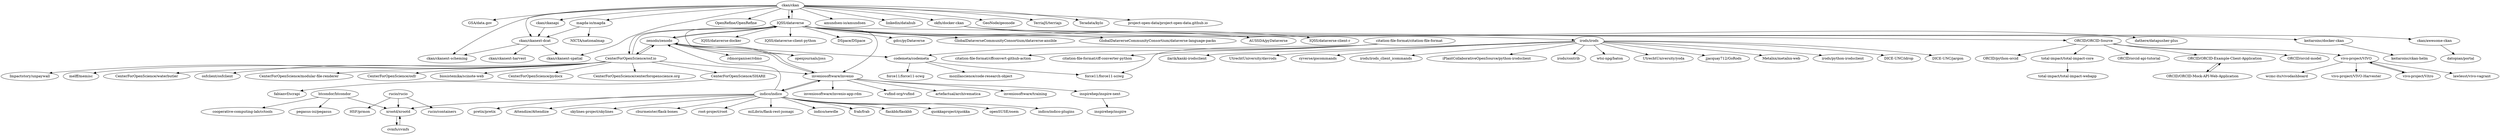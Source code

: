 digraph G {
"ckan/ckan" -> "GSA/data.gov" ["e"=1]
"ckan/ckan" -> "ckan/ckanext-dcat"
"ckan/ckan" -> "ckan/ckanapi"
"ckan/ckan" -> "magda-io/magda"
"ckan/ckan" -> "OpenRefine/OpenRefine" ["e"=1]
"ckan/ckan" -> "IQSS/dataverse"
"ckan/ckan" -> "amundsen-io/amundsen" ["e"=1]
"ckan/ckan" -> "linkedin/datahub" ["e"=1]
"ckan/ckan" -> "okfn/docker-ckan"
"ckan/ckan" -> "ckan/ckanext-scheming"
"ckan/ckan" -> "GeoNode/geonode" ["e"=1]
"ckan/ckan" -> "ckan/ckanext-spatial"
"ckan/ckan" -> "TerriaJS/terriajs" ["e"=1]
"ckan/ckan" -> "Teradata/kylo" ["e"=1]
"ckan/ckan" -> "project-open-data/project-open-data.github.io" ["e"=1]
"ORCID/ORCID-Source" -> "ORCID/orcid-model"
"ORCID/ORCID-Source" -> "ORCID/python-orcid"
"ORCID/ORCID-Source" -> "vivo-project/VIVO"
"ORCID/ORCID-Source" -> "total-impact/total-impact-core"
"ORCID/ORCID-Source" -> "ORCID/orcid-api-tutorial"
"ORCID/ORCID-Source" -> "ORCID/ORCID-Example-Client-Application"
"zenodo/zenodo" -> "inveniosoftware/invenio"
"zenodo/zenodo" -> "openjournals/joss" ["e"=1]
"zenodo/zenodo" -> "IQSS/dataverse"
"zenodo/zenodo" -> "CenterForOpenScience/osf.io"
"zenodo/zenodo" -> "codemeta/codemeta"
"zenodo/zenodo" -> "rdmorganiser/rdmo"
"indico/indico" -> "indico/newdle"
"indico/indico" -> "inveniosoftware/invenio"
"indico/indico" -> "frab/frab" ["e"=1]
"indico/indico" -> "flaskbb/flaskbb" ["e"=1]
"indico/indico" -> "quokkaproject/quokka" ["e"=1]
"indico/indico" -> "openSUSE/osem" ["e"=1]
"indico/indico" -> "indico/indico-plugins"
"indico/indico" -> "pretix/pretix" ["e"=1]
"indico/indico" -> "Attendize/Attendize" ["e"=1]
"indico/indico" -> "skylines-project/skylines" ["e"=1]
"indico/indico" -> "zenodo/zenodo"
"indico/indico" -> "cburmeister/flask-bones" ["e"=1]
"indico/indico" -> "xrootd/xrootd"
"indico/indico" -> "root-project/root" ["e"=1]
"indico/indico" -> "miLibris/flask-rest-jsonapi" ["e"=1]
"codemeta/codemeta" -> "force11/force11-sciwg"
"codemeta/codemeta" -> "mozillascience/code-research-object"
"codemeta/codemeta" -> "force11/force11-scwg"
"htcondor/htcondor" -> "cooperative-computing-lab/cctools"
"htcondor/htcondor" -> "xrootd/xrootd"
"htcondor/htcondor" -> "pegasus-isi/pegasus"
"IQSS/dataverse" -> "IQSS/dataverse-docker"
"IQSS/dataverse" -> "zenodo/zenodo"
"IQSS/dataverse" -> "CenterForOpenScience/osf.io"
"IQSS/dataverse" -> "ckan/ckan"
"IQSS/dataverse" -> "IQSS/dataverse-client-python"
"IQSS/dataverse" -> "inveniosoftware/invenio"
"IQSS/dataverse" -> "DSpace/DSpace" ["e"=1]
"IQSS/dataverse" -> "gdcc/pyDataverse"
"IQSS/dataverse" -> "openjournals/joss" ["e"=1]
"IQSS/dataverse" -> "GlobalDataverseCommunityConsortium/dataverse-ansible"
"IQSS/dataverse" -> "GlobalDataverseCommunityConsortium/dataverse-language-packs"
"IQSS/dataverse" -> "AUSSDA/pyDataverse"
"IQSS/dataverse" -> "IQSS/dataverse-client-r"
"IQSS/dataverse" -> "ORCID/ORCID-Source"
"IQSS/dataverse" -> "irods/irods"
"inveniosoftware/invenio" -> "zenodo/zenodo"
"inveniosoftware/invenio" -> "inveniosoftware/training"
"inveniosoftware/invenio" -> "inspirehep/inspire-next"
"inveniosoftware/invenio" -> "inveniosoftware/invenio-app-rdm"
"inveniosoftware/invenio" -> "vufind-org/vufind" ["e"=1]
"inveniosoftware/invenio" -> "artefactual/archivematica" ["e"=1]
"inveniosoftware/invenio" -> "indico/indico"
"CenterForOpenScience/osf.io" -> "CenterForOpenScience/SHARE"
"CenterForOpenScience/osf.io" -> "CenterForOpenScience/waterbutler"
"CenterForOpenScience/osf.io" -> "IQSS/dataverse"
"CenterForOpenScience/osf.io" -> "zenodo/zenodo"
"CenterForOpenScience/osf.io" -> "osfclient/osfclient"
"CenterForOpenScience/osf.io" -> "CenterForOpenScience/modular-file-renderer"
"CenterForOpenScience/osf.io" -> "CenterForOpenScience/osfr"
"CenterForOpenScience/osf.io" -> "biosistemika/scinote-web" ["e"=1]
"CenterForOpenScience/osf.io" -> "inveniosoftware/invenio"
"CenterForOpenScience/osf.io" -> "CenterForOpenScience/pydocx" ["e"=1]
"CenterForOpenScience/osf.io" -> "CenterForOpenScience/centerforopenscience.org"
"CenterForOpenScience/osf.io" -> "Impactstory/unpaywall" ["e"=1]
"CenterForOpenScience/osf.io" -> "melff/memisc"
"CenterForOpenScience/SHARE" -> "fabianvf/scrapi"
"irods/irods" -> "irods/python-irodsclient"
"irods/irods" -> "DICE-UNC/idrop"
"irods/irods" -> "DICE-UNC/jargon"
"irods/irods" -> "ilarik/kanki-irodsclient"
"irods/irods" -> "UtrechtUniversity/davrods"
"irods/irods" -> "cyverse/gocommands"
"irods/irods" -> "irods/irods_client_icommands"
"irods/irods" -> "iPlantCollaborativeOpenSource/python-irodsclient"
"irods/irods" -> "irods/contrib"
"irods/irods" -> "wtsi-npg/baton"
"irods/irods" -> "UtrechtUniversity/yoda"
"irods/irods" -> "jjacquay712/GoRods"
"irods/irods" -> "Metalnx/metalnx-web"
"keitaroinc/docker-ckan" -> "keitaroinc/ckan-helm"
"okfn/docker-ckan" -> "ckan/awesome-ckan"
"okfn/docker-ckan" -> "keitaroinc/docker-ckan"
"okfn/docker-ckan" -> "dathere/datapusher-plus"
"cvmfs/cvmfs" -> "xrootd/xrootd"
"magda-io/magda" -> "NICTA/nationalmap"
"magda-io/magda" -> "ckan/ckanext-dcat"
"citation-file-format/citation-file-format" -> "citation-file-format/cff-converter-python"
"citation-file-format/citation-file-format" -> "codemeta/codemeta"
"citation-file-format/citation-file-format" -> "force11/force11-sciwg"
"citation-file-format/citation-file-format" -> "citation-file-format/cffconvert-github-action"
"rucio/rucio" -> "HSF/prmon"
"rucio/rucio" -> "xrootd/xrootd"
"rucio/rucio" -> "rucio/containers"
"ckan/ckanapi" -> "ckan/ckanext-dcat"
"xrootd/xrootd" -> "cvmfs/cvmfs"
"total-impact/total-impact-core" -> "total-impact/total-impact-webapp"
"ckan/ckanext-dcat" -> "ckan/ckanext-scheming"
"ckan/ckanext-dcat" -> "ckan/ckanext-spatial"
"ckan/ckanext-dcat" -> "ckan/ckanext-harvest"
"vivo-project/VIVO" -> "vivo-project/Vitro"
"vivo-project/VIVO" -> "lawlesst/vivo-vagrant"
"vivo-project/VIVO" -> "wcmc-its/vivodashboard"
"vivo-project/VIVO" -> "vivo-project/VIVO-Harvester"
"vivo-project/Vitro" -> "vivo-project/VIVO"
"inspirehep/inspire-next" -> "inspirehep/inspire"
"ckan/awesome-ckan" -> "datopian/portal"
"ORCID/ORCID-Example-Client-Application" -> "ORCID/ORCID-Mock-API-Web-Application"
"ORCID/ORCID-Mock-API-Web-Application" -> "ORCID/ORCID-Example-Client-Application"
"ckan/ckan" ["l"="14.658,23.745"]
"GSA/data.gov" ["l"="-2.385,-28.84"]
"ckan/ckanext-dcat" ["l"="14.706,23.728"]
"ckan/ckanapi" ["l"="14.704,23.755"]
"magda-io/magda" ["l"="14.708,23.701"]
"OpenRefine/OpenRefine" ["l"="14.913,-31.452"]
"IQSS/dataverse" ["l"="14.565,23.751"]
"amundsen-io/amundsen" ["l"="13.755,23.763"]
"linkedin/datahub" ["l"="13.837,23.784"]
"okfn/docker-ckan" ["l"="14.713,23.783"]
"ckan/ckanext-scheming" ["l"="14.69,23.739"]
"GeoNode/geonode" ["l"="18.715,24.822"]
"ckan/ckanext-spatial" ["l"="14.68,23.716"]
"TerriaJS/terriajs" ["l"="18.432,26.551"]
"Teradata/kylo" ["l"="13.846,23.938"]
"project-open-data/project-open-data.github.io" ["l"="-2.354,-28.878"]
"ORCID/ORCID-Source" ["l"="14.595,23.842"]
"ORCID/orcid-model" ["l"="14.61,23.861"]
"ORCID/python-orcid" ["l"="14.57,23.86"]
"vivo-project/VIVO" ["l"="14.619,23.899"]
"total-impact/total-impact-core" ["l"="14.629,23.848"]
"ORCID/orcid-api-tutorial" ["l"="14.574,23.836"]
"ORCID/ORCID-Example-Client-Application" ["l"="14.589,23.87"]
"zenodo/zenodo" ["l"="14.5,23.76"]
"inveniosoftware/invenio" ["l"="14.479,23.778"]
"openjournals/joss" ["l"="17.338,38.916"]
"CenterForOpenScience/osf.io" ["l"="14.512,23.729"]
"codemeta/codemeta" ["l"="14.419,23.713"]
"rdmorganiser/rdmo" ["l"="14.515,23.79"]
"indico/indico" ["l"="14.451,23.818"]
"indico/newdle" ["l"="14.429,23.843"]
"frab/frab" ["l"="46.673,-3.885"]
"flaskbb/flaskbb" ["l"="20.08,1.516"]
"quokkaproject/quokka" ["l"="20.161,1.475"]
"openSUSE/osem" ["l"="-24.793,23.201"]
"indico/indico-plugins" ["l"="14.459,23.845"]
"pretix/pretix" ["l"="46.643,-3.848"]
"Attendize/Attendize" ["l"="-25.854,-39.884"]
"skylines-project/skylines" ["l"="-36.883,41.773"]
"cburmeister/flask-bones" ["l"="19.968,1.474"]
"xrootd/xrootd" ["l"="14.388,23.869"]
"root-project/root" ["l"="27.68,36.985"]
"miLibris/flask-rest-jsonapi" ["l"="19.876,1.535"]
"force11/force11-sciwg" ["l"="14.385,23.712"]
"mozillascience/code-research-object" ["l"="14.42,23.684"]
"force11/force11-scwg" ["l"="14.403,23.695"]
"htcondor/htcondor" ["l"="14.375,23.918"]
"cooperative-computing-lab/cctools" ["l"="14.385,23.946"]
"pegasus-isi/pegasus" ["l"="14.348,23.94"]
"IQSS/dataverse-docker" ["l"="14.57,23.722"]
"IQSS/dataverse-client-python" ["l"="14.555,23.776"]
"DSpace/DSpace" ["l"="7.351,7.434"]
"gdcc/pyDataverse" ["l"="14.574,23.779"]
"GlobalDataverseCommunityConsortium/dataverse-ansible" ["l"="14.589,23.759"]
"GlobalDataverseCommunityConsortium/dataverse-language-packs" ["l"="14.582,23.768"]
"AUSSDA/pyDataverse" ["l"="14.583,23.734"]
"IQSS/dataverse-client-r" ["l"="14.598,23.745"]
"irods/irods" ["l"="14.583,23.653"]
"inveniosoftware/training" ["l"="14.452,23.785"]
"inspirehep/inspire-next" ["l"="14.433,23.776"]
"inveniosoftware/invenio-app-rdm" ["l"="14.452,23.76"]
"vufind-org/vufind" ["l"="7.317,7.434"]
"artefactual/archivematica" ["l"="7.337,7.596"]
"CenterForOpenScience/SHARE" ["l"="14.498,23.681"]
"CenterForOpenScience/waterbutler" ["l"="14.534,23.7"]
"osfclient/osfclient" ["l"="14.475,23.71"]
"CenterForOpenScience/modular-file-renderer" ["l"="14.483,23.729"]
"CenterForOpenScience/osfr" ["l"="14.495,23.703"]
"biosistemika/scinote-web" ["l"="17.78,37.435"]
"CenterForOpenScience/pydocx" ["l"="24.821,3.913"]
"CenterForOpenScience/centerforopenscience.org" ["l"="14.535,23.721"]
"Impactstory/unpaywall" ["l"="28.468,30.554"]
"melff/memisc" ["l"="14.515,23.701"]
"fabianvf/scrapi" ["l"="14.488,23.661"]
"irods/python-irodsclient" ["l"="14.595,23.614"]
"DICE-UNC/idrop" ["l"="14.557,23.649"]
"DICE-UNC/jargon" ["l"="14.571,23.62"]
"ilarik/kanki-irodsclient" ["l"="14.606,23.664"]
"UtrechtUniversity/davrods" ["l"="14.614,23.649"]
"cyverse/gocommands" ["l"="14.61,23.634"]
"irods/irods_client_icommands" ["l"="14.565,23.664"]
"iPlantCollaborativeOpenSource/python-irodsclient" ["l"="14.594,23.631"]
"irods/contrib" ["l"="14.579,23.632"]
"wtsi-npg/baton" ["l"="14.589,23.674"]
"UtrechtUniversity/yoda" ["l"="14.557,23.632"]
"jjacquay712/GoRods" ["l"="14.569,23.64"]
"Metalnx/metalnx-web" ["l"="14.601,23.643"]
"keitaroinc/docker-ckan" ["l"="14.734,23.81"]
"keitaroinc/ckan-helm" ["l"="14.751,23.826"]
"ckan/awesome-ckan" ["l"="14.746,23.787"]
"dathere/datapusher-plus" ["l"="14.732,23.781"]
"cvmfs/cvmfs" ["l"="14.368,23.856"]
"NICTA/nationalmap" ["l"="14.732,23.678"]
"citation-file-format/citation-file-format" ["l"="14.368,23.694"]
"citation-file-format/cff-converter-python" ["l"="14.336,23.689"]
"citation-file-format/cffconvert-github-action" ["l"="14.356,23.673"]
"rucio/rucio" ["l"="14.341,23.88"]
"HSF/prmon" ["l"="14.313,23.876"]
"rucio/containers" ["l"="14.325,23.893"]
"total-impact/total-impact-webapp" ["l"="14.65,23.855"]
"ckan/ckanext-harvest" ["l"="14.742,23.725"]
"vivo-project/Vitro" ["l"="14.607,23.919"]
"lawlesst/vivo-vagrant" ["l"="14.643,23.915"]
"wcmc-its/vivodashboard" ["l"="14.645,23.898"]
"vivo-project/VIVO-Harvester" ["l"="14.627,23.924"]
"inspirehep/inspire" ["l"="14.411,23.774"]
"datopian/portal" ["l"="14.769,23.789"]
"ORCID/ORCID-Mock-API-Web-Application" ["l"="14.581,23.886"]
}